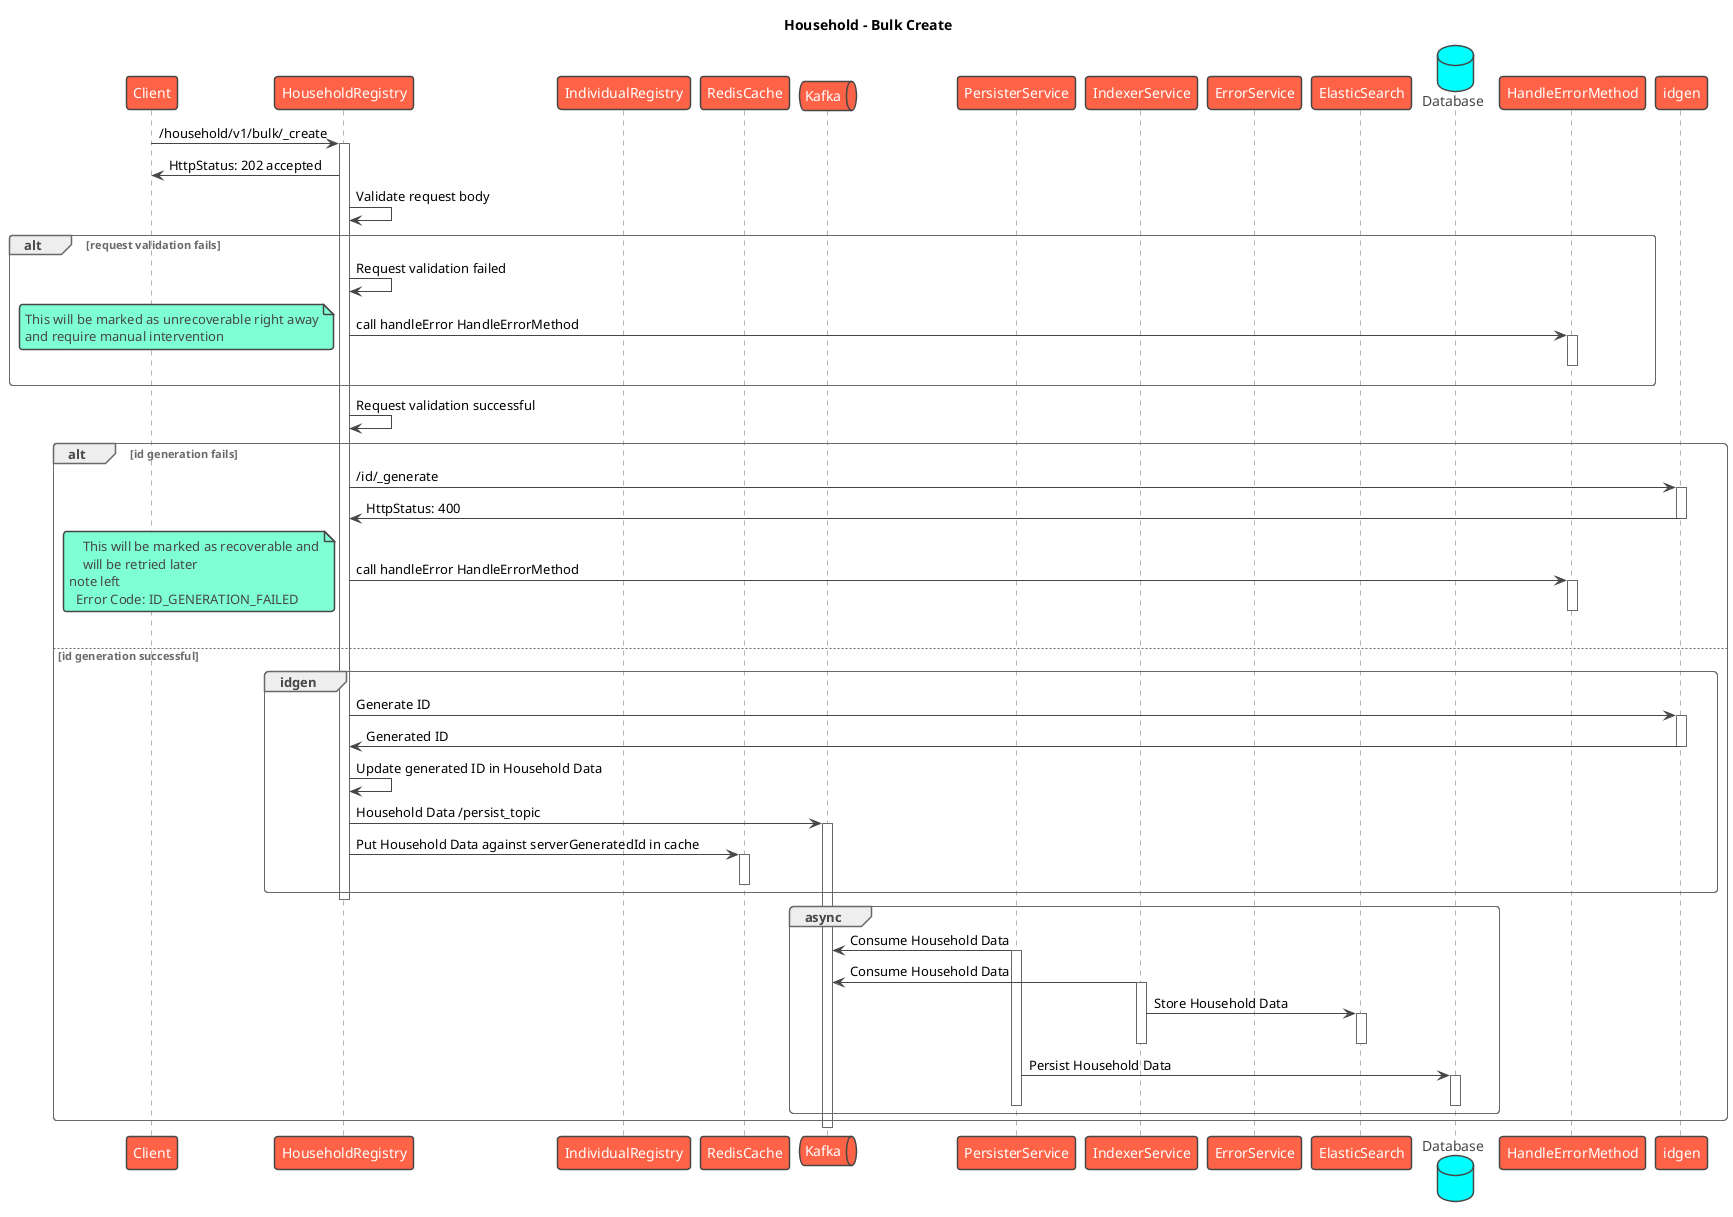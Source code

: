 @startuml
title Household - Bulk Create
!theme vibrant
participant Client as c
participant HouseholdRegistry as s
participant IndividualRegistry as s2
participant RedisCache as rc
queue Kafka as k
participant PersisterService as prs
participant IndexerService as idx
participant ErrorService as es
participant ElasticSearch as el
database Database as db
participant HandleErrorMethod as he
c -> s : /household/v1/bulk/_create
activate s
s -> c: HttpStatus: 202 accepted
s -> s: Validate request body
alt request validation fails
    s -> s: Request validation failed
    s -> he: call handleError HandleErrorMethod
    activate he
    deactivate he
    note left
        This will be marked as unrecoverable right away
        and require manual intervention
    end note
end


s -> s: Request validation successful
alt id generation fails
    s -> idgen: /id/_generate
    activate idgen
    idgen -> s: HttpStatus: 400
    deactivate idgen

    s -> he: call handleError HandleErrorMethod
    activate he
    deactivate he

    note left
        This will be marked as recoverable and
        will be retried later
    note left
      Error Code: ID_GENERATION_FAILED
    end note
else id generation successful
group idgen

    s -> idgen: Generate ID
    activate idgen
    idgen -> s: Generated ID
    deactivate idgen
    s -> s: Update generated ID in Household Data
    s -> k: Household Data /persist_topic
    activate k
    s -> rc: Put Household Data against serverGeneratedId in cache
    activate rc
    deactivate rc
end
deactivate s
group async
    prs -> k: Consume Household Data
    activate prs
    idx -> k: Consume Household Data
    activate idx
    idx -> el: Store Household Data
    activate el
    deactivate el
    deactivate idx
    prs -> db: Persist Household Data
    activate db
    deactivate db
    deactivate prs
end
end
deactivate k

@enduml